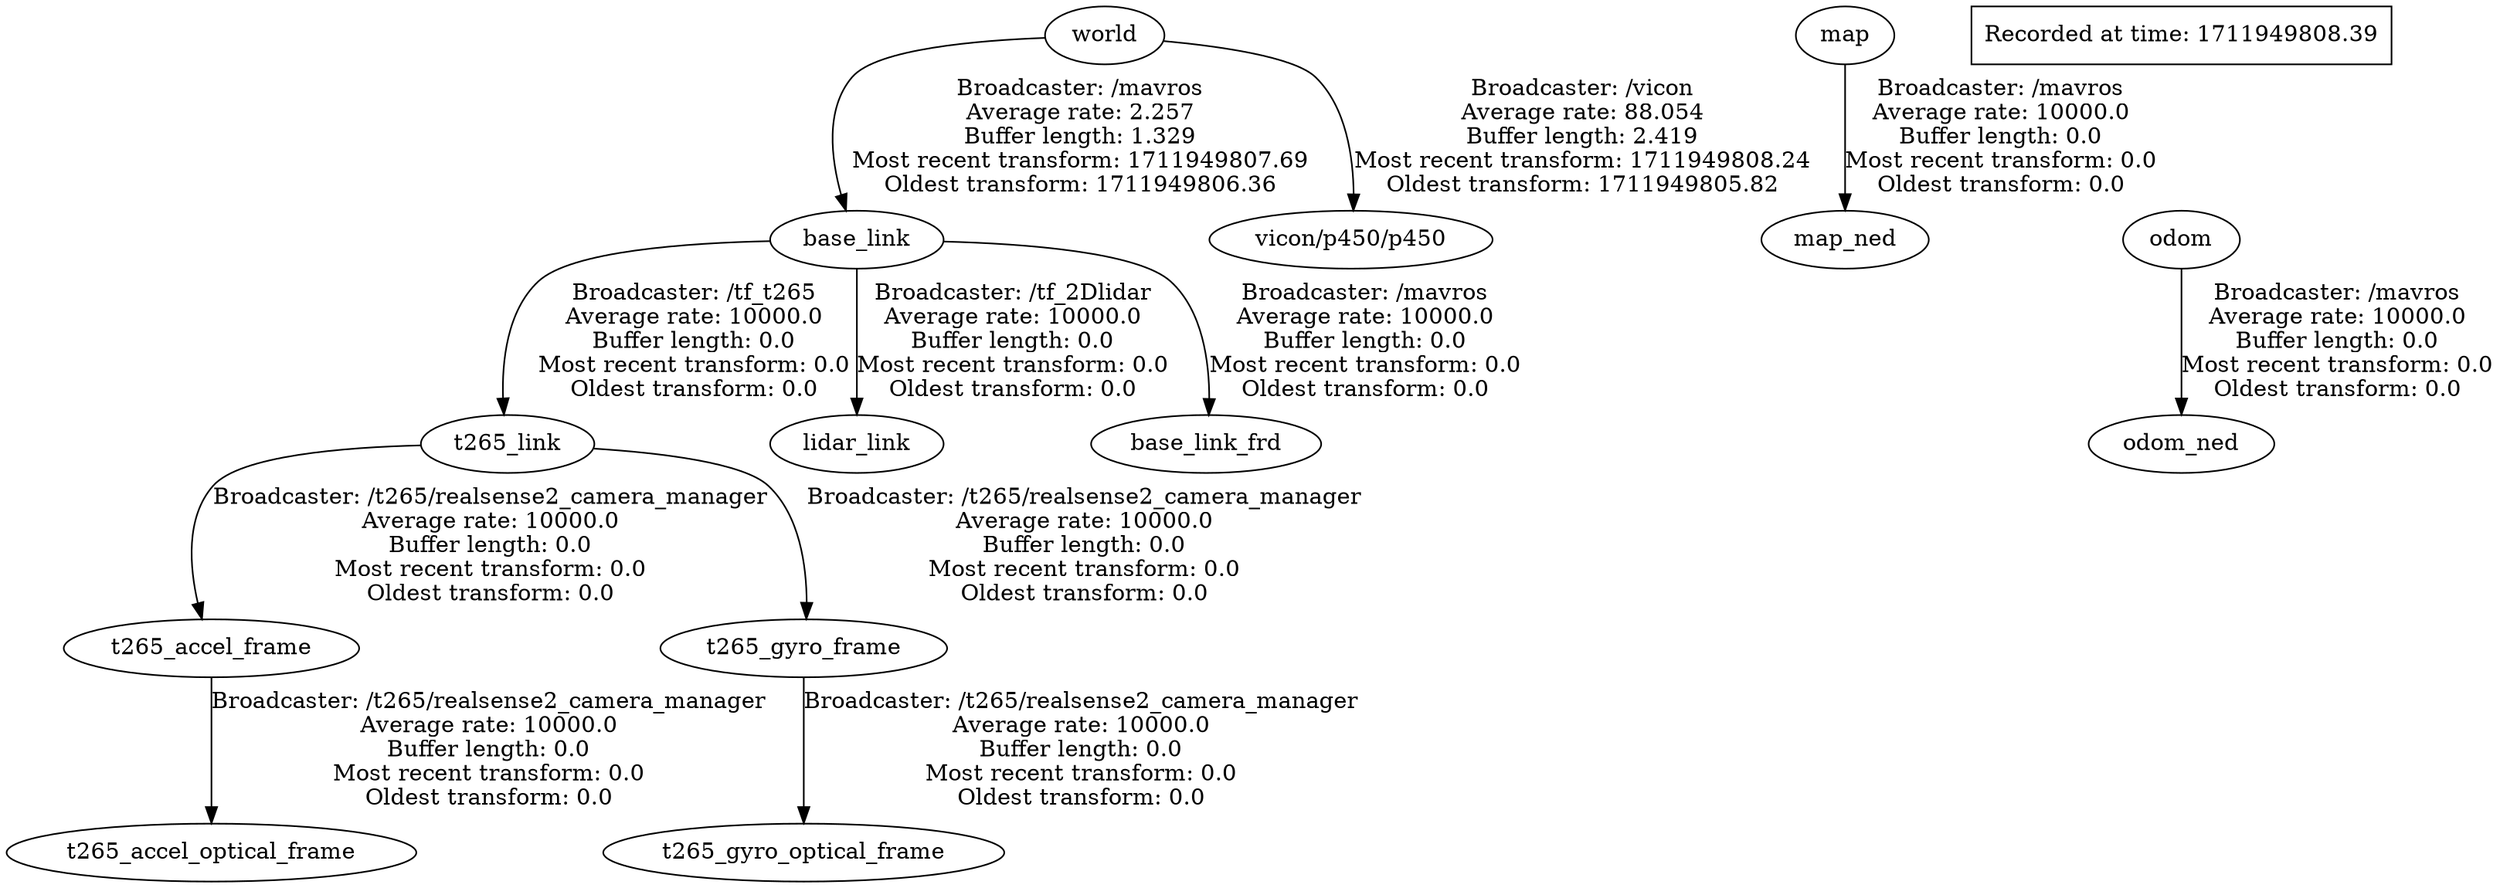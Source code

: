 digraph graphname {
	graph [bb="0,0,1202.7,544",
		compound=True,
		rank=same,
		rankdir=TB,
		ranksep=0.2
	];
	node [label="\N"];
	t265_link	 [height=0.5,
		label=t265_link,
		pos="244.69,272",
		shape=ellipse,
		width=1.2277];
	t265_accel_frame	 [height=0.5,
		label=t265_accel_frame,
		pos="102.69,145",
		shape=ellipse,
		width=2.0582];
	t265_link -> t265_accel_frame	 [label="Broadcaster: /t265/realsense2_camera_manager\nAverage rate: 10000.0\nBuffer length: 0.0\nMost recent transform: 0.0\nOldest transform: 0.0",
		lp="234.19,208.5",
		penwidth=1,
		pos="e,96.673,163.03 200.53,269.84 163.92,267.01 115.95,260.57 103.69,246 86.933,226.07 89.279,195.28 94.205,172.94"];
	t265_gyro_frame	 [height=0.5,
		label=t265_gyro_frame,
		pos="386.69,145",
		shape=ellipse,
		width=2.004];
	t265_link -> t265_gyro_frame	 [label="Broadcaster: /t265/realsense2_camera_manager\nAverage rate: 10000.0\nBuffer length: 0.0\nMost recent transform: 0.0\nOldest transform: 0.0",
		lp="519.19,208.5",
		penwidth=1,
		pos="e,388.18,163.05 287.58,267.61 317.47,263.67 353.87,256.81 364.69,246 383.65,227.06 387.98,195.84 388.29,173.12"];
	t265_accel_optical_frame	 [height=0.5,
		label=t265_accel_optical_frame,
		pos="102.69,18",
		shape=ellipse,
		width=2.8525];
	t265_accel_frame -> t265_accel_optical_frame	 [label="Broadcaster: /t265/realsense2_camera_manager\nAverage rate: 10000.0\nBuffer length: 0.0\nMost recent transform: 0.0\nOldest transform: 0.0",
		lp="233.19,81.5",
		penwidth=1,
		pos="e,102.69,36.162 102.69,126.8 102.69,105.77 102.69,70.909 102.69,46.324"];
	base_link	 [height=0.5,
		label=base_link,
		pos="415.69,399",
		shape=ellipse,
		width=1.2277];
	base_link -> t265_link	 [label="Broadcaster: /tf_t265\nAverage rate: 10000.0\nBuffer length: 0.0\nMost recent transform: 0.0\nOldest transform: 0.0",
		lp="337.69,335.5",
		penwidth=1,
		pos="e,242.45,290.14 371.42,396.93 332.11,394.14 278.63,387.69 263.69,373 244.69,354.31 241.4,323.06 241.94,300.25"];
	lidar_link	 [height=0.5,
		label=lidar_link,
		pos="415.69,272",
		shape=ellipse,
		width=1.2457];
	base_link -> lidar_link	 [label="Broadcaster: /tf_2Dlidar\nAverage rate: 10000.0\nBuffer length: 0.0\nMost recent transform: 0.0\nOldest transform: 0.0",
		lp="489.69,335.5",
		penwidth=1,
		pos="e,415.69,290.16 415.69,380.8 415.69,359.77 415.69,324.91 415.69,300.32"];
	base_link_frd	 [height=0.5,
		label=base_link_frd,
		pos="586.69,272",
		shape=ellipse,
		width=1.6429];
	base_link -> base_link_frd	 [label="Broadcaster: /mavros\nAverage rate: 10000.0\nBuffer length: 0.0\nMost recent transform: 0.0\nOldest transform: 0.0",
		lp="662.69,335.5",
		penwidth=1,
		pos="e,588.32,290.19 459.74,396.66 498.15,393.69 549.96,387.13 564.69,373 584.03,354.45 588.3,323.17 588.49,300.32"];
	world	 [height=0.5,
		label=world,
		pos="534.69,526",
		shape=ellipse,
		width=0.86659];
	world -> base_link	 [label="Broadcaster: /mavros\nAverage rate: 2.257\nBuffer length: 1.329\nMost recent transform: 1711949807.69\nOldest transform: 1711949806.36",
		lp="524.19,462.5",
		penwidth=1,
		pos="e,409.8,416.92 503.55,523.45 472.36,520.18 427.47,513.27 416.69,500 400.28,479.79 402.57,449.04 407.39,426.78"];
	vicon__p450__p450	 [height=0.5,
		label="vicon/p450/p450",
		pos="653.69,399",
		shape=ellipse,
		width=1.9498];
	world -> vicon__p450__p450	 [label="Broadcaster: /vicon\nAverage rate: 88.054\nBuffer length: 2.419\nMost recent transform: 1711949808.24\nOldest transform: 1711949805.82",
		lp="763.19,462.5",
		penwidth=1,
		pos="e,655.02,417.27 565.18,521.36 590.06,516.96 622.55,509.59 631.69,500 650.08,480.72 654.54,449.82 655.04,427.28"];
	map	 [height=0.5,
		label=map,
		pos="891.69,526",
		shape=ellipse,
		width=0.75];
	map_ned	 [height=0.5,
		label=map_ned,
		pos="891.69,399",
		shape=ellipse,
		width=1.2096];
	map -> map_ned	 [label="Broadcaster: /mavros\nAverage rate: 10000.0\nBuffer length: 0.0\nMost recent transform: 0.0\nOldest transform: 0.0",
		lp="965.69,462.5",
		penwidth=1,
		pos="e,891.69,417.16 891.69,507.8 891.69,486.77 891.69,451.91 891.69,427.32"];
	t265_gyro_optical_frame	 [height=0.5,
		label=t265_gyro_optical_frame,
		pos="386.69,18",
		shape=ellipse,
		width=2.7984];
	t265_gyro_frame -> t265_gyro_optical_frame	 [label="Broadcaster: /t265/realsense2_camera_manager\nAverage rate: 10000.0\nBuffer length: 0.0\nMost recent transform: 0.0\nOldest transform: 0.0",
		lp="517.19,81.5",
		penwidth=1,
		pos="e,386.69,36.162 386.69,126.8 386.69,105.77 386.69,70.909 386.69,46.324"];
	odom	 [height=0.5,
		label=odom,
		pos="1054.7,399",
		shape=ellipse,
		width=0.86659];
	odom_ned	 [height=0.5,
		label=odom_ned,
		pos="1054.7,272",
		shape=ellipse,
		width=1.336];
	odom -> odom_ned	 [label="Broadcaster: /mavros\nAverage rate: 10000.0\nBuffer length: 0.0\nMost recent transform: 0.0\nOldest transform: 0.0",
		lp="1128.7,335.5",
		penwidth=1,
		pos="e,1054.7,290.16 1054.7,380.8 1054.7,359.77 1054.7,324.91 1054.7,300.32"];
	"_22Recorded_20at_20time_3A_201711949808.39_22"	 [height=0.5,
		label="Recorded at time: 1711949808.39",
		pos="1054.7,526",
		shape=box,
		width=2.8194];
	"_22Recorded_20at_20time_3A_201711949808.39_22" -> odom	 [penwidth=1,
		pos="e,1054.7,417.16 1054.7,507.8 1054.7,486.77 1054.7,451.91 1054.7,427.32",
		style=invis];
}
